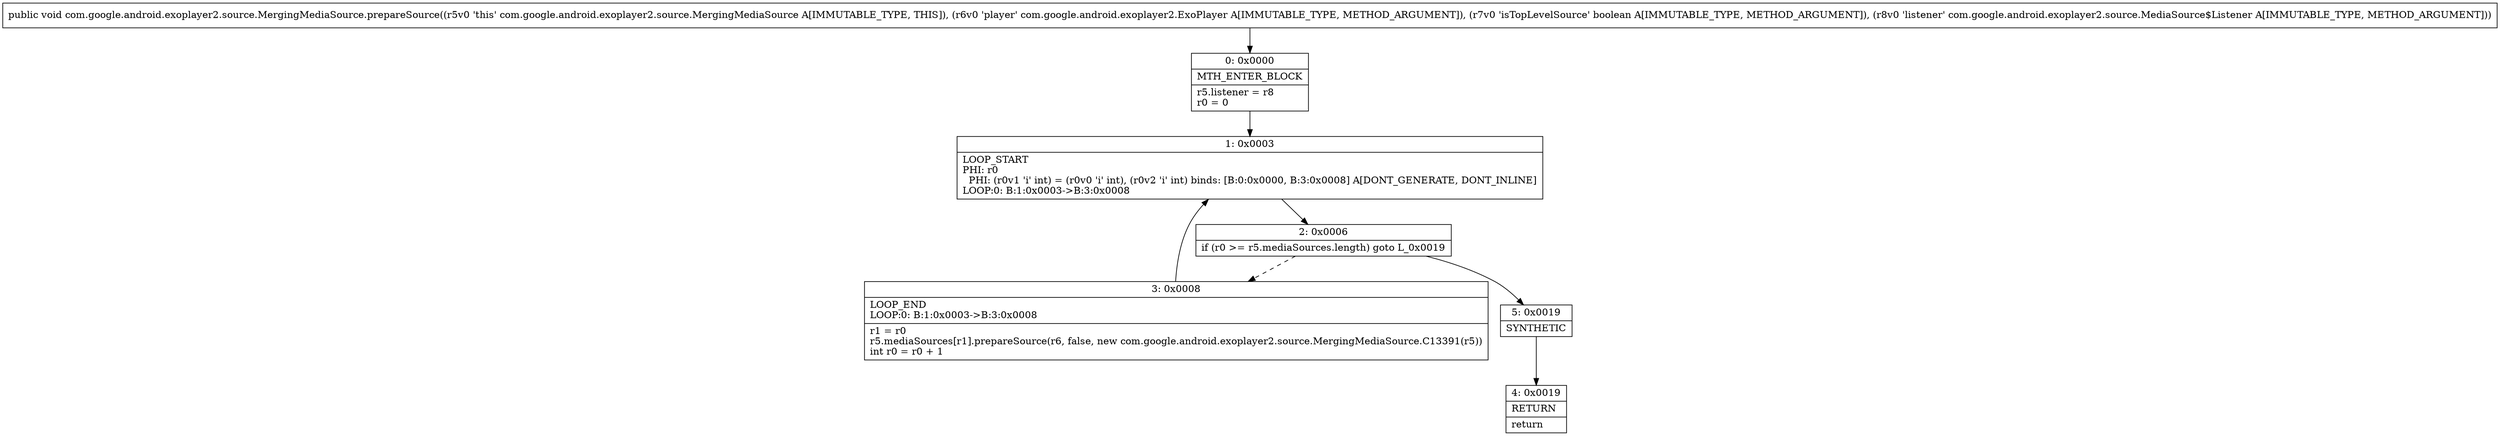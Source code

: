 digraph "CFG forcom.google.android.exoplayer2.source.MergingMediaSource.prepareSource(Lcom\/google\/android\/exoplayer2\/ExoPlayer;ZLcom\/google\/android\/exoplayer2\/source\/MediaSource$Listener;)V" {
Node_0 [shape=record,label="{0\:\ 0x0000|MTH_ENTER_BLOCK\l|r5.listener = r8\lr0 = 0\l}"];
Node_1 [shape=record,label="{1\:\ 0x0003|LOOP_START\lPHI: r0 \l  PHI: (r0v1 'i' int) = (r0v0 'i' int), (r0v2 'i' int) binds: [B:0:0x0000, B:3:0x0008] A[DONT_GENERATE, DONT_INLINE]\lLOOP:0: B:1:0x0003\-\>B:3:0x0008\l}"];
Node_2 [shape=record,label="{2\:\ 0x0006|if (r0 \>= r5.mediaSources.length) goto L_0x0019\l}"];
Node_3 [shape=record,label="{3\:\ 0x0008|LOOP_END\lLOOP:0: B:1:0x0003\-\>B:3:0x0008\l|r1 = r0\lr5.mediaSources[r1].prepareSource(r6, false, new com.google.android.exoplayer2.source.MergingMediaSource.C13391(r5))\lint r0 = r0 + 1\l}"];
Node_4 [shape=record,label="{4\:\ 0x0019|RETURN\l|return\l}"];
Node_5 [shape=record,label="{5\:\ 0x0019|SYNTHETIC\l}"];
MethodNode[shape=record,label="{public void com.google.android.exoplayer2.source.MergingMediaSource.prepareSource((r5v0 'this' com.google.android.exoplayer2.source.MergingMediaSource A[IMMUTABLE_TYPE, THIS]), (r6v0 'player' com.google.android.exoplayer2.ExoPlayer A[IMMUTABLE_TYPE, METHOD_ARGUMENT]), (r7v0 'isTopLevelSource' boolean A[IMMUTABLE_TYPE, METHOD_ARGUMENT]), (r8v0 'listener' com.google.android.exoplayer2.source.MediaSource$Listener A[IMMUTABLE_TYPE, METHOD_ARGUMENT])) }"];
MethodNode -> Node_0;
Node_0 -> Node_1;
Node_1 -> Node_2;
Node_2 -> Node_3[style=dashed];
Node_2 -> Node_5;
Node_3 -> Node_1;
Node_5 -> Node_4;
}

